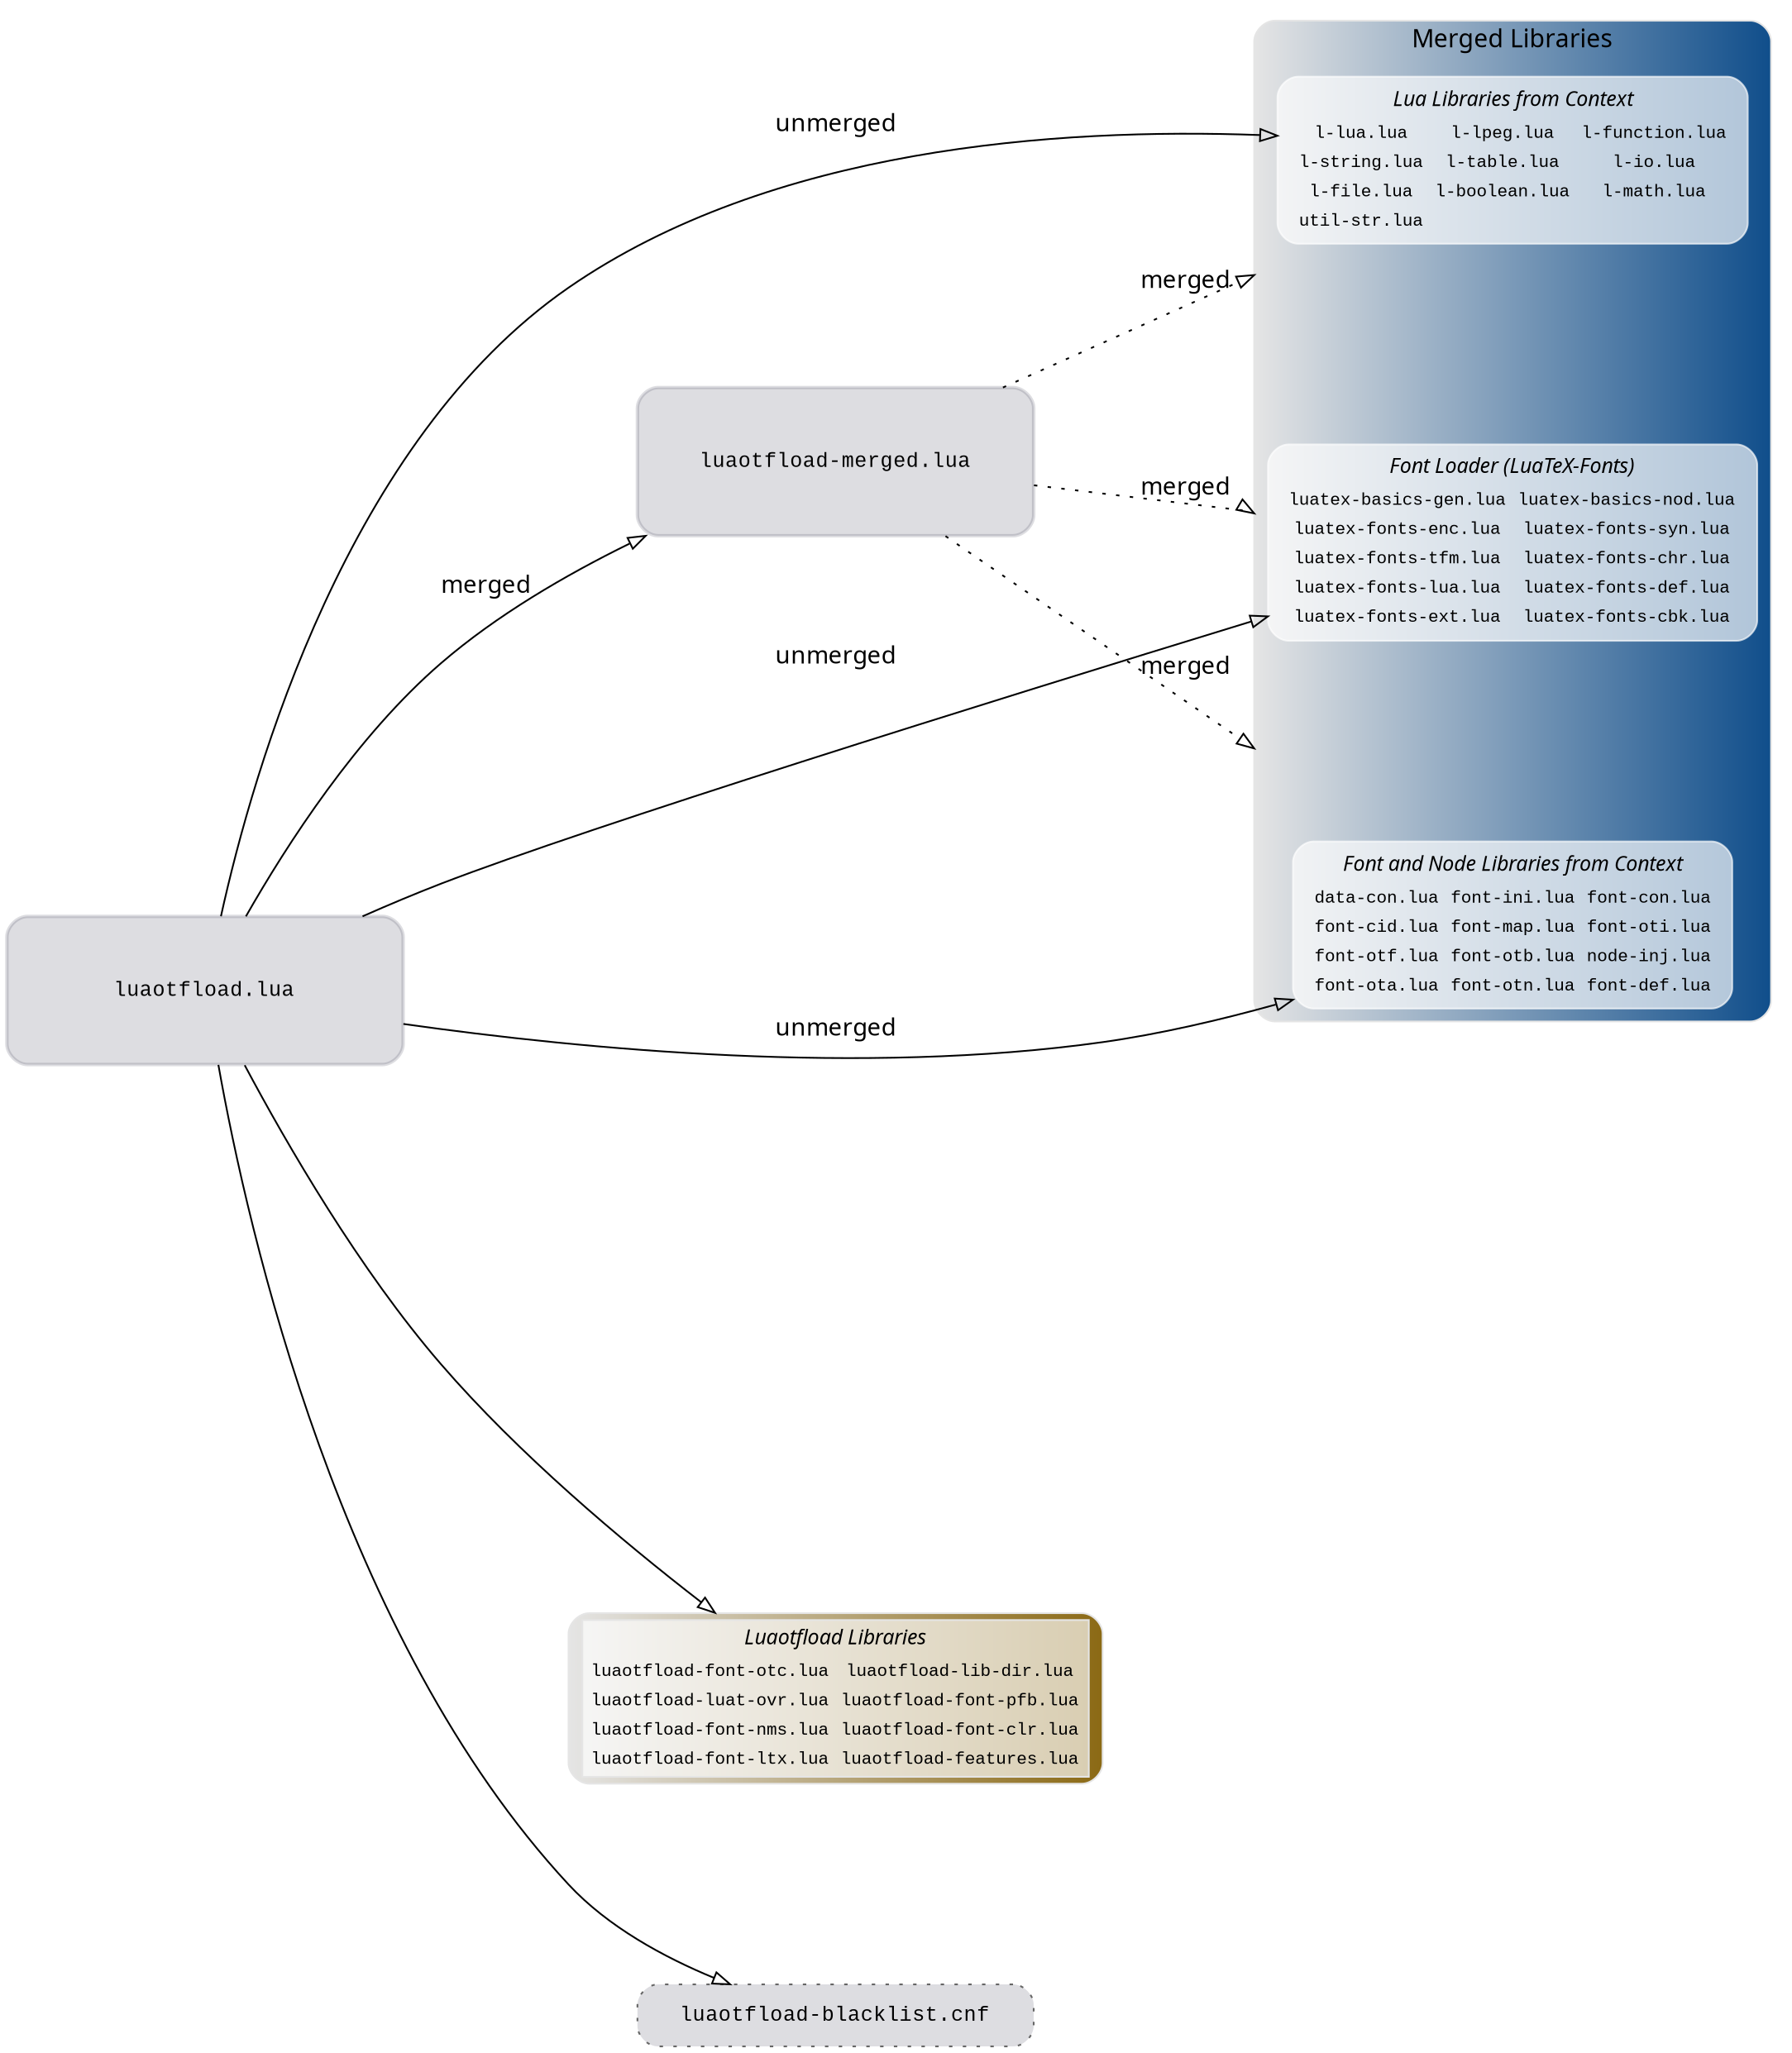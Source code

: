 strict digraph luaotfload_files { //looks weird with circo ...
    compound       = true;

//  label          = "Schematic of the files included in Luaotfload.";
//  labelloc       = "b";

    fontsize       = "14.4";
    labelfontname  = "Iwona Medium Regular";
    fontname       = "Iwona Light Regular";
    size           = "21cm";

    rankdir        = LR;
    ranksep  = 0.618;
    nodesep  = 1.618;

    edge [
        arrowhead = onormal,
        fontname  = "Iwona Cond Regular",
        penwidth  = 1.0,
    ];
    node [
        //penwidth = 0.7,
        fontname = "Liberation Mono",
        fontsize = 12,
    ];

/* ····································································
 * file structure
 * ································································· */
    luaotfload -> otfl_fonts_merged [label="merged"]
    luaotfload -> merged_lua_libs     [label="unmerged", style=solid]
    luaotfload -> merged_luatex_fonts [label="unmerged", style=solid]
    luaotfload -> merged_context_libs [label="unmerged", style=solid]

    luaotfload -> luaotfload_libs
    luaotfload -> otfl_blacklist_cnf


    otfl_fonts_merged -> merged_lua_libs     [label="merged",
                                              style=dotted,
                                              lhead=cluster_merged]
    otfl_fonts_merged -> merged_luatex_fonts [label="merged",
                                              style=dotted,
                                              lhead=cluster_merged]
    otfl_fonts_merged -> merged_context_libs [label="merged",
                                              style=dotted,
                                              lhead=cluster_merged]



/* ····································································
 * main files
 * ································································· */

    luaotfload        [label  = "luaotfload.lua",
                       shape  = rect,
                       width  = "3.2cm",
                       height = "1.2cm",
                       color  = "#01012222",
                       style  = "filled,rounded",
                       penwidth=2]
    /*
     *otfl_fonts        [label = "luaotfload-fonts.lua",
     *                   shape = rect,
     *                   width  = "3.2cm",
     *                   height = "1.2cm",
     *                   color  = "#01012222",
     *                   style  = "filled,rounded",
     *                   penwidth=2]
     */
    otfl_fonts_merged [label = "luaotfload-merged.lua",
                       shape = rect,
                       width  = "3.2cm",
                       height = "1.2cm",
                       color  = "#01012222",
                       style  = "filled,rounded",
                       penwidth=2]

/* ····································································
 * luaotfload files
 * ································································· */


    otfl_blacklist_cnf [style      = "filled,dashed",
                        shape      = rect,
                        width      = "3.2cm",
                        fillcolor  = "#01012222",
                        color      = grey40,
                        style      = "filled,dotted,rounded",
                        label      = "luaotfload-blacklist.cnf"]

    luaotfload_libs [
        shape      = box,
        style      = "filled,rounded",
        color      = "grey90:goldenrod4",
        fontsize   = 10,
        label      = <
            <table cellborder="0" bgcolor="#FFFFFFAA">
                <th> <td colspan="2"> <font point-size="12" face="Iwona Italic">Luaotfload Libraries</font> </td> </th>
                <tr> <td>luaotfload-font-otc.lua</td> <td>luaotfload-lib-dir.lua</td>  </tr>
                <tr> <td>luaotfload-luat-ovr.lua</td> <td>luaotfload-font-pfb.lua</td> </tr>
                <tr> <td>luaotfload-font-nms.lua</td> <td>luaotfload-font-clr.lua</td> </tr>
                <tr> <td>luaotfload-font-ltx.lua</td> <td>luaotfload-features.lua</td> </tr>
            </table>
        >,
    ]

/* ····································································
 * merged files
 * ································································· */

   subgraph cluster_merged {
       node [style=filled, color=white];
       style     = "filled,rounded";
       color     = "grey90:dodgerblue4";
       //nodesep   = "3.0";
       rank      = same;
       label     = "Merged Libraries";
       gradientangle=0;
       merged_lua_libs;
       merged_luatex_fonts;
       merged_context_libs;
   }

    otfl_fonts_merged -> merged_lua_libs
    otfl_fonts_merged -> merged_luatex_fonts
    otfl_fonts_merged -> merged_context_libs

    merged_lua_libs [
        shape      = box,
        style      = "filled,rounded",
        color      = "#FFFFFFAA",
        fontsize   = 10,
        label      = <
            <table border="0">
                <th> <td colspan="3"> <font point-size="12" face="Iwona Italic">Lua Libraries from Context</font> </td> </th>
                <tr> <td>l-lua.lua</td>     <td>l-lpeg.lua</td>    <td>l-function.lua</td>  </tr>
                <tr> <td>l-string.lua</td>  <td>l-table.lua</td>   <td>l-io.lua</td>        </tr>
                <tr> <td>l-file.lua</td>    <td>l-boolean.lua</td> <td>l-math.lua</td>      </tr>
                <tr> <td>util-str.lua</td>                                                  </tr>
            </table>
        >,
    ]

    merged_luatex_fonts [
        shape      = box,
        style      = "filled,rounded",
        color      = "#FFFFFFAA",
        fontsize   = 10,
        label      = <
            <table border="0">
                <th> <td colspan="2"> <font point-size="12" face="Iwona Italic">Font Loader (LuaTeX-Fonts)</font> </td> </th>
                <tr> <td>luatex-basics-gen.lua</td> <td>luatex-basics-nod.lua</td> </tr>
                <tr> <td>luatex-fonts-enc.lua</td>  <td>luatex-fonts-syn.lua</td> </tr>
                <tr> <td>luatex-fonts-tfm.lua</td>  <td>luatex-fonts-chr.lua</td> </tr>
                <tr> <td>luatex-fonts-lua.lua</td>  <td>luatex-fonts-def.lua</td> </tr>
                <tr> <td>luatex-fonts-ext.lua</td>  <td>luatex-fonts-cbk.lua</td> </tr>
            </table>
        >,
    ]

    merged_context_libs [
        shape      = box,
        style      = "filled,rounded",
        color      = "#FFFFFFAA",
        fontsize   = 10,
        label      = <
            <table border="0">
                <th> <td colspan="3"> <font point-size="12" face="Iwona Italic"> Font and Node Libraries from Context </font> </td> </th>
                <tr> <td>data-con.lua</td> <td>font-ini.lua</td> <td>font-con.lua</td> </tr>
                <tr> <td>font-cid.lua</td> <td>font-map.lua</td> <td>font-oti.lua</td> </tr>
                <tr> <td>font-otf.lua</td> <td>font-otb.lua</td> <td>node-inj.lua</td> </tr>
                <tr> <td>font-ota.lua</td> <td>font-otn.lua</td> <td>font-def.lua</td> </tr>
            </table>
        >,
    ]
}

// vim:ft=dot:sw=4:ts=4:expandtab
